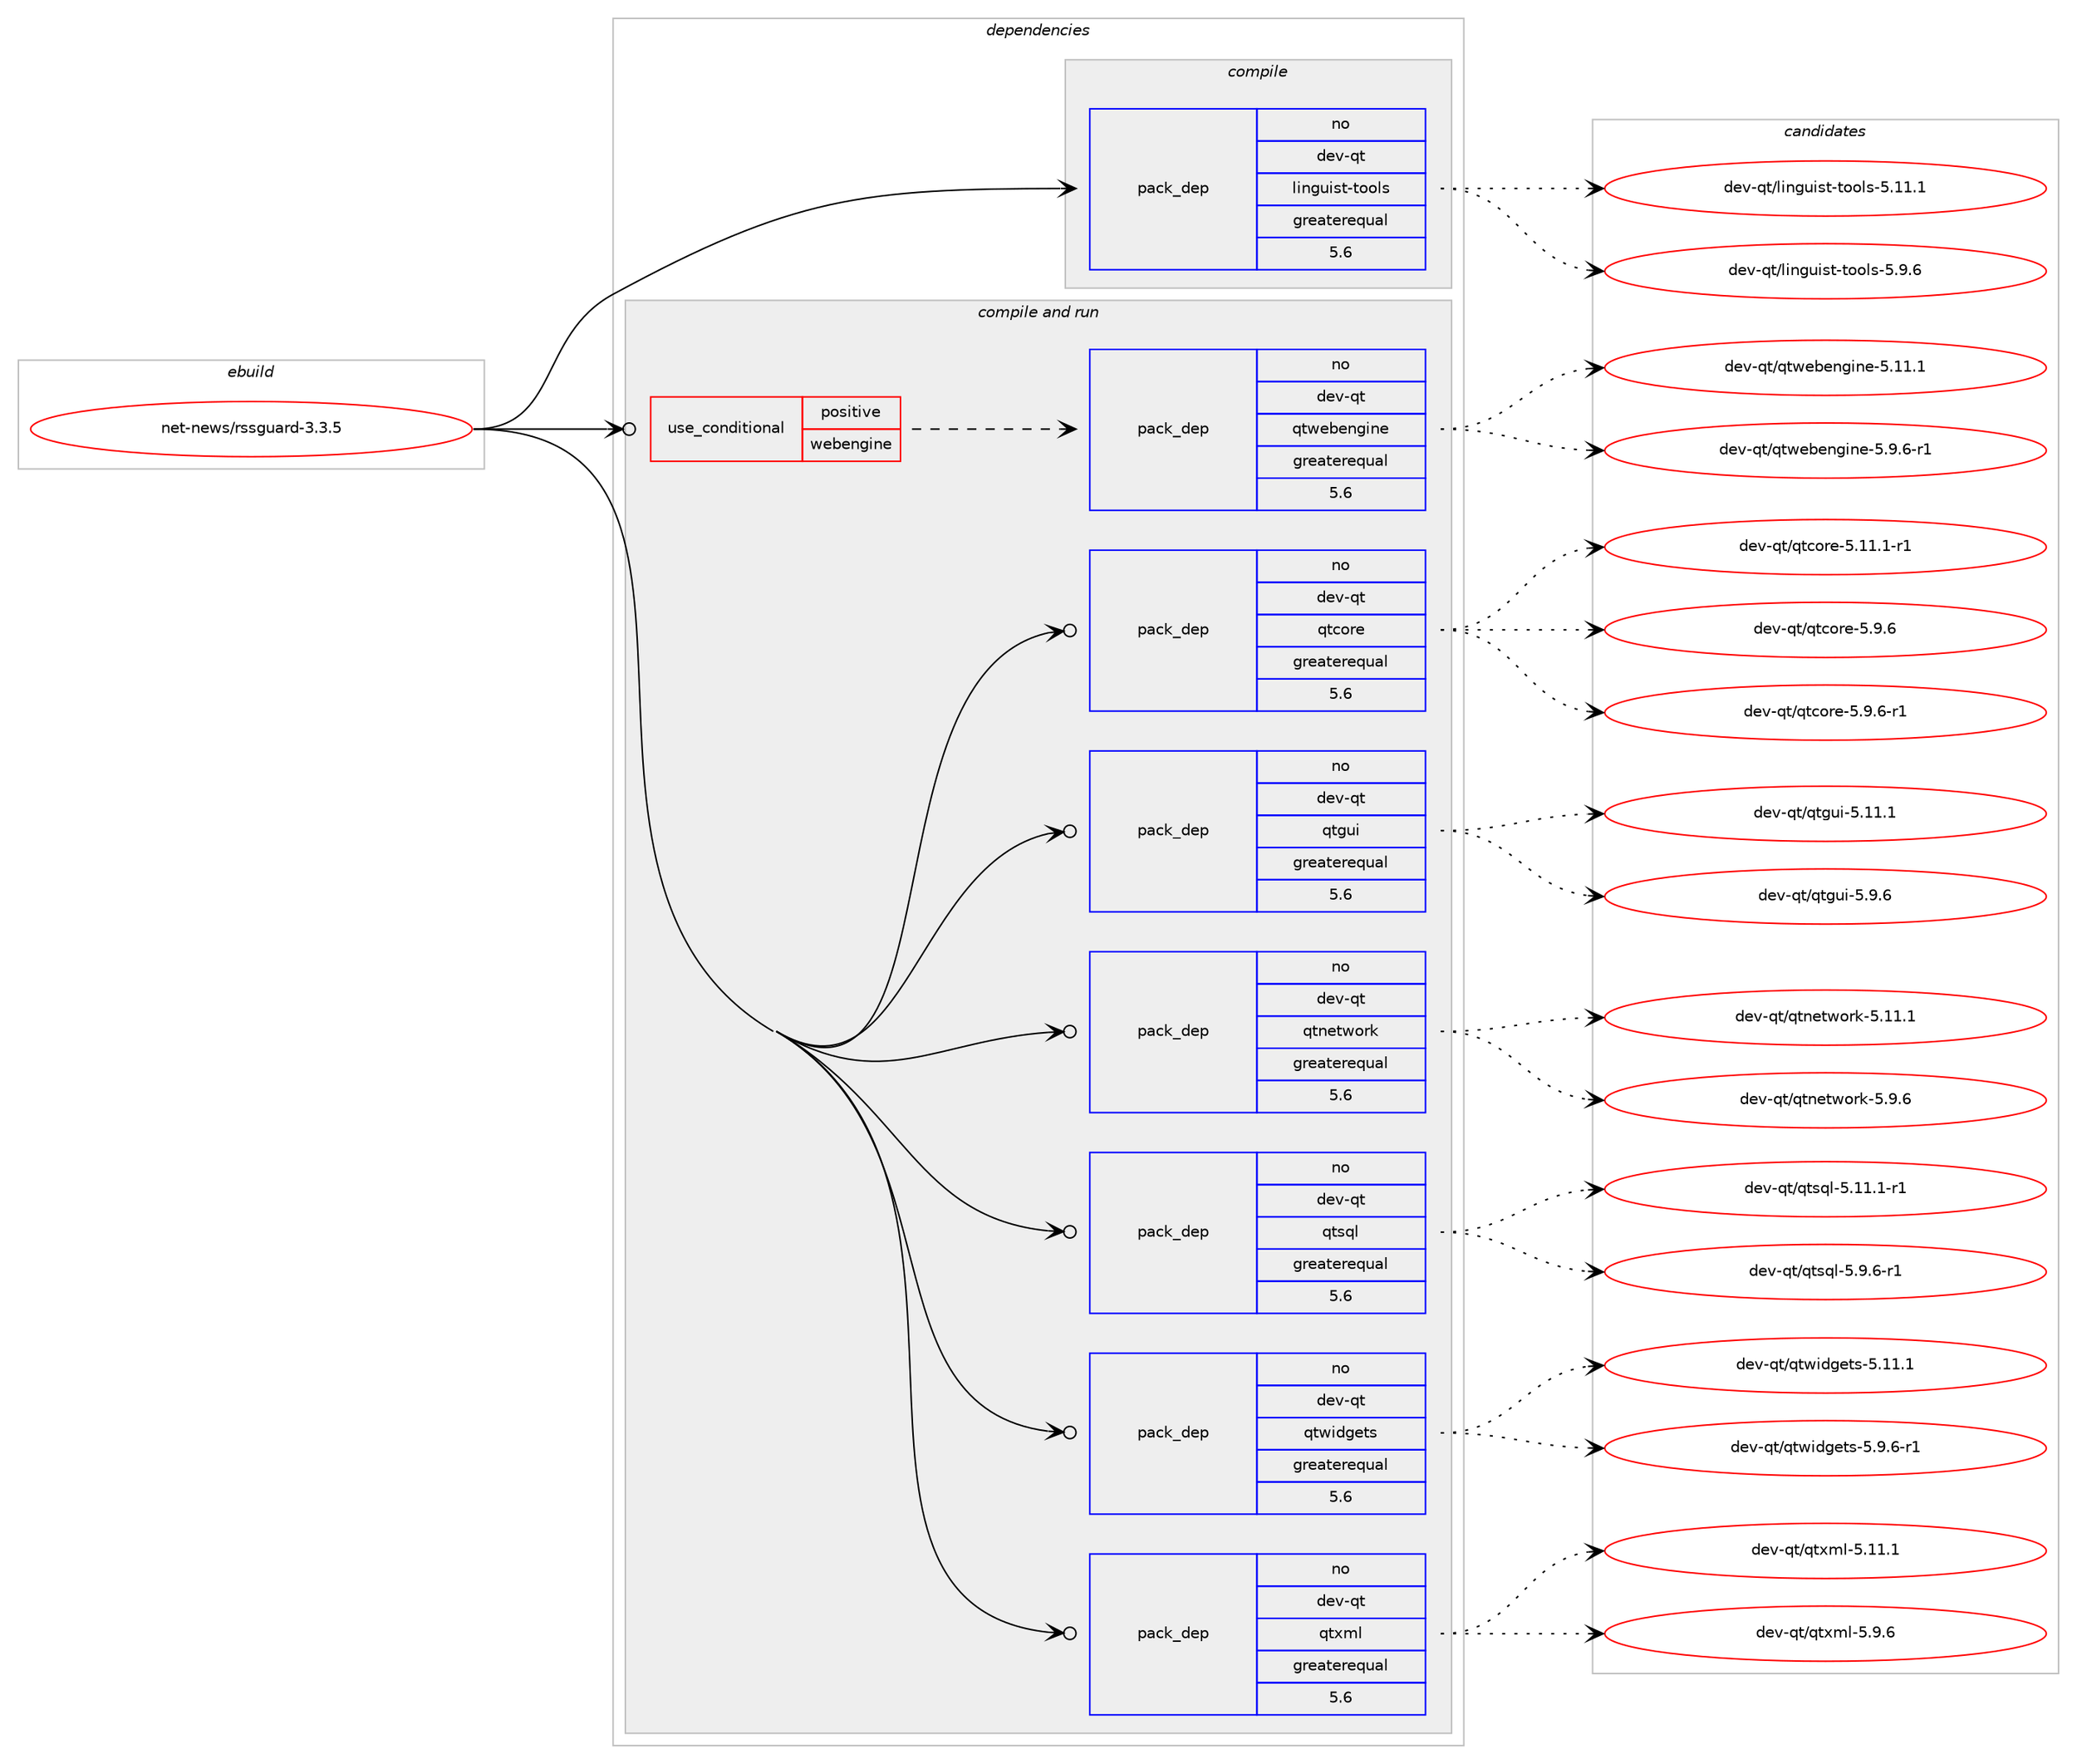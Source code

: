 digraph prolog {

# *************
# Graph options
# *************

newrank=true;
concentrate=true;
compound=true;
graph [rankdir=LR,fontname=Helvetica,fontsize=10,ranksep=1.5];#, ranksep=2.5, nodesep=0.2];
edge  [arrowhead=vee];
node  [fontname=Helvetica,fontsize=10];

# **********
# The ebuild
# **********

subgraph cluster_leftcol {
color=gray;
rank=same;
label=<<i>ebuild</i>>;
id [label="net-news/rssguard-3.3.5", color=red, width=4, href="../net-news/rssguard-3.3.5.svg"];
}

# ****************
# The dependencies
# ****************

subgraph cluster_midcol {
color=gray;
label=<<i>dependencies</i>>;
subgraph cluster_compile {
fillcolor="#eeeeee";
style=filled;
label=<<i>compile</i>>;
subgraph pack7017 {
dependency9052 [label=<<TABLE BORDER="0" CELLBORDER="1" CELLSPACING="0" CELLPADDING="4" WIDTH="220"><TR><TD ROWSPAN="6" CELLPADDING="30">pack_dep</TD></TR><TR><TD WIDTH="110">no</TD></TR><TR><TD>dev-qt</TD></TR><TR><TD>linguist-tools</TD></TR><TR><TD>greaterequal</TD></TR><TR><TD>5.6</TD></TR></TABLE>>, shape=none, color=blue];
}
id:e -> dependency9052:w [weight=20,style="solid",arrowhead="vee"];
}
subgraph cluster_compileandrun {
fillcolor="#eeeeee";
style=filled;
label=<<i>compile and run</i>>;
subgraph cond1845 {
dependency9053 [label=<<TABLE BORDER="0" CELLBORDER="1" CELLSPACING="0" CELLPADDING="4"><TR><TD ROWSPAN="3" CELLPADDING="10">use_conditional</TD></TR><TR><TD>positive</TD></TR><TR><TD>webengine</TD></TR></TABLE>>, shape=none, color=red];
subgraph pack7018 {
dependency9054 [label=<<TABLE BORDER="0" CELLBORDER="1" CELLSPACING="0" CELLPADDING="4" WIDTH="220"><TR><TD ROWSPAN="6" CELLPADDING="30">pack_dep</TD></TR><TR><TD WIDTH="110">no</TD></TR><TR><TD>dev-qt</TD></TR><TR><TD>qtwebengine</TD></TR><TR><TD>greaterequal</TD></TR><TR><TD>5.6</TD></TR></TABLE>>, shape=none, color=blue];
}
dependency9053:e -> dependency9054:w [weight=20,style="dashed",arrowhead="vee"];
}
id:e -> dependency9053:w [weight=20,style="solid",arrowhead="odotvee"];
subgraph pack7019 {
dependency9055 [label=<<TABLE BORDER="0" CELLBORDER="1" CELLSPACING="0" CELLPADDING="4" WIDTH="220"><TR><TD ROWSPAN="6" CELLPADDING="30">pack_dep</TD></TR><TR><TD WIDTH="110">no</TD></TR><TR><TD>dev-qt</TD></TR><TR><TD>qtcore</TD></TR><TR><TD>greaterequal</TD></TR><TR><TD>5.6</TD></TR></TABLE>>, shape=none, color=blue];
}
id:e -> dependency9055:w [weight=20,style="solid",arrowhead="odotvee"];
subgraph pack7020 {
dependency9056 [label=<<TABLE BORDER="0" CELLBORDER="1" CELLSPACING="0" CELLPADDING="4" WIDTH="220"><TR><TD ROWSPAN="6" CELLPADDING="30">pack_dep</TD></TR><TR><TD WIDTH="110">no</TD></TR><TR><TD>dev-qt</TD></TR><TR><TD>qtgui</TD></TR><TR><TD>greaterequal</TD></TR><TR><TD>5.6</TD></TR></TABLE>>, shape=none, color=blue];
}
id:e -> dependency9056:w [weight=20,style="solid",arrowhead="odotvee"];
subgraph pack7021 {
dependency9057 [label=<<TABLE BORDER="0" CELLBORDER="1" CELLSPACING="0" CELLPADDING="4" WIDTH="220"><TR><TD ROWSPAN="6" CELLPADDING="30">pack_dep</TD></TR><TR><TD WIDTH="110">no</TD></TR><TR><TD>dev-qt</TD></TR><TR><TD>qtnetwork</TD></TR><TR><TD>greaterequal</TD></TR><TR><TD>5.6</TD></TR></TABLE>>, shape=none, color=blue];
}
id:e -> dependency9057:w [weight=20,style="solid",arrowhead="odotvee"];
subgraph pack7022 {
dependency9058 [label=<<TABLE BORDER="0" CELLBORDER="1" CELLSPACING="0" CELLPADDING="4" WIDTH="220"><TR><TD ROWSPAN="6" CELLPADDING="30">pack_dep</TD></TR><TR><TD WIDTH="110">no</TD></TR><TR><TD>dev-qt</TD></TR><TR><TD>qtsql</TD></TR><TR><TD>greaterequal</TD></TR><TR><TD>5.6</TD></TR></TABLE>>, shape=none, color=blue];
}
id:e -> dependency9058:w [weight=20,style="solid",arrowhead="odotvee"];
subgraph pack7023 {
dependency9059 [label=<<TABLE BORDER="0" CELLBORDER="1" CELLSPACING="0" CELLPADDING="4" WIDTH="220"><TR><TD ROWSPAN="6" CELLPADDING="30">pack_dep</TD></TR><TR><TD WIDTH="110">no</TD></TR><TR><TD>dev-qt</TD></TR><TR><TD>qtwidgets</TD></TR><TR><TD>greaterequal</TD></TR><TR><TD>5.6</TD></TR></TABLE>>, shape=none, color=blue];
}
id:e -> dependency9059:w [weight=20,style="solid",arrowhead="odotvee"];
subgraph pack7024 {
dependency9060 [label=<<TABLE BORDER="0" CELLBORDER="1" CELLSPACING="0" CELLPADDING="4" WIDTH="220"><TR><TD ROWSPAN="6" CELLPADDING="30">pack_dep</TD></TR><TR><TD WIDTH="110">no</TD></TR><TR><TD>dev-qt</TD></TR><TR><TD>qtxml</TD></TR><TR><TD>greaterequal</TD></TR><TR><TD>5.6</TD></TR></TABLE>>, shape=none, color=blue];
}
id:e -> dependency9060:w [weight=20,style="solid",arrowhead="odotvee"];
}
subgraph cluster_run {
fillcolor="#eeeeee";
style=filled;
label=<<i>run</i>>;
}
}

# **************
# The candidates
# **************

subgraph cluster_choices {
rank=same;
color=gray;
label=<<i>candidates</i>>;

subgraph choice7017 {
color=black;
nodesep=1;
choice10010111845113116471081051101031171051151164511611111110811545534649494649 [label="dev-qt/linguist-tools-5.11.1", color=red, width=4,href="../dev-qt/linguist-tools-5.11.1.svg"];
choice100101118451131164710810511010311710511511645116111111108115455346574654 [label="dev-qt/linguist-tools-5.9.6", color=red, width=4,href="../dev-qt/linguist-tools-5.9.6.svg"];
dependency9052:e -> choice10010111845113116471081051101031171051151164511611111110811545534649494649:w [style=dotted,weight="100"];
dependency9052:e -> choice100101118451131164710810511010311710511511645116111111108115455346574654:w [style=dotted,weight="100"];
}
subgraph choice7018 {
color=black;
nodesep=1;
choice10010111845113116471131161191019810111010310511010145534649494649 [label="dev-qt/qtwebengine-5.11.1", color=red, width=4,href="../dev-qt/qtwebengine-5.11.1.svg"];
choice1001011184511311647113116119101981011101031051101014553465746544511449 [label="dev-qt/qtwebengine-5.9.6-r1", color=red, width=4,href="../dev-qt/qtwebengine-5.9.6-r1.svg"];
dependency9054:e -> choice10010111845113116471131161191019810111010310511010145534649494649:w [style=dotted,weight="100"];
dependency9054:e -> choice1001011184511311647113116119101981011101031051101014553465746544511449:w [style=dotted,weight="100"];
}
subgraph choice7019 {
color=black;
nodesep=1;
choice100101118451131164711311699111114101455346494946494511449 [label="dev-qt/qtcore-5.11.1-r1", color=red, width=4,href="../dev-qt/qtcore-5.11.1-r1.svg"];
choice100101118451131164711311699111114101455346574654 [label="dev-qt/qtcore-5.9.6", color=red, width=4,href="../dev-qt/qtcore-5.9.6.svg"];
choice1001011184511311647113116991111141014553465746544511449 [label="dev-qt/qtcore-5.9.6-r1", color=red, width=4,href="../dev-qt/qtcore-5.9.6-r1.svg"];
dependency9055:e -> choice100101118451131164711311699111114101455346494946494511449:w [style=dotted,weight="100"];
dependency9055:e -> choice100101118451131164711311699111114101455346574654:w [style=dotted,weight="100"];
dependency9055:e -> choice1001011184511311647113116991111141014553465746544511449:w [style=dotted,weight="100"];
}
subgraph choice7020 {
color=black;
nodesep=1;
choice100101118451131164711311610311710545534649494649 [label="dev-qt/qtgui-5.11.1", color=red, width=4,href="../dev-qt/qtgui-5.11.1.svg"];
choice1001011184511311647113116103117105455346574654 [label="dev-qt/qtgui-5.9.6", color=red, width=4,href="../dev-qt/qtgui-5.9.6.svg"];
dependency9056:e -> choice100101118451131164711311610311710545534649494649:w [style=dotted,weight="100"];
dependency9056:e -> choice1001011184511311647113116103117105455346574654:w [style=dotted,weight="100"];
}
subgraph choice7021 {
color=black;
nodesep=1;
choice100101118451131164711311611010111611911111410745534649494649 [label="dev-qt/qtnetwork-5.11.1", color=red, width=4,href="../dev-qt/qtnetwork-5.11.1.svg"];
choice1001011184511311647113116110101116119111114107455346574654 [label="dev-qt/qtnetwork-5.9.6", color=red, width=4,href="../dev-qt/qtnetwork-5.9.6.svg"];
dependency9057:e -> choice100101118451131164711311611010111611911111410745534649494649:w [style=dotted,weight="100"];
dependency9057:e -> choice1001011184511311647113116110101116119111114107455346574654:w [style=dotted,weight="100"];
}
subgraph choice7022 {
color=black;
nodesep=1;
choice1001011184511311647113116115113108455346494946494511449 [label="dev-qt/qtsql-5.11.1-r1", color=red, width=4,href="../dev-qt/qtsql-5.11.1-r1.svg"];
choice10010111845113116471131161151131084553465746544511449 [label="dev-qt/qtsql-5.9.6-r1", color=red, width=4,href="../dev-qt/qtsql-5.9.6-r1.svg"];
dependency9058:e -> choice1001011184511311647113116115113108455346494946494511449:w [style=dotted,weight="100"];
dependency9058:e -> choice10010111845113116471131161151131084553465746544511449:w [style=dotted,weight="100"];
}
subgraph choice7023 {
color=black;
nodesep=1;
choice100101118451131164711311611910510010310111611545534649494649 [label="dev-qt/qtwidgets-5.11.1", color=red, width=4,href="../dev-qt/qtwidgets-5.11.1.svg"];
choice10010111845113116471131161191051001031011161154553465746544511449 [label="dev-qt/qtwidgets-5.9.6-r1", color=red, width=4,href="../dev-qt/qtwidgets-5.9.6-r1.svg"];
dependency9059:e -> choice100101118451131164711311611910510010310111611545534649494649:w [style=dotted,weight="100"];
dependency9059:e -> choice10010111845113116471131161191051001031011161154553465746544511449:w [style=dotted,weight="100"];
}
subgraph choice7024 {
color=black;
nodesep=1;
choice100101118451131164711311612010910845534649494649 [label="dev-qt/qtxml-5.11.1", color=red, width=4,href="../dev-qt/qtxml-5.11.1.svg"];
choice1001011184511311647113116120109108455346574654 [label="dev-qt/qtxml-5.9.6", color=red, width=4,href="../dev-qt/qtxml-5.9.6.svg"];
dependency9060:e -> choice100101118451131164711311612010910845534649494649:w [style=dotted,weight="100"];
dependency9060:e -> choice1001011184511311647113116120109108455346574654:w [style=dotted,weight="100"];
}
}

}
